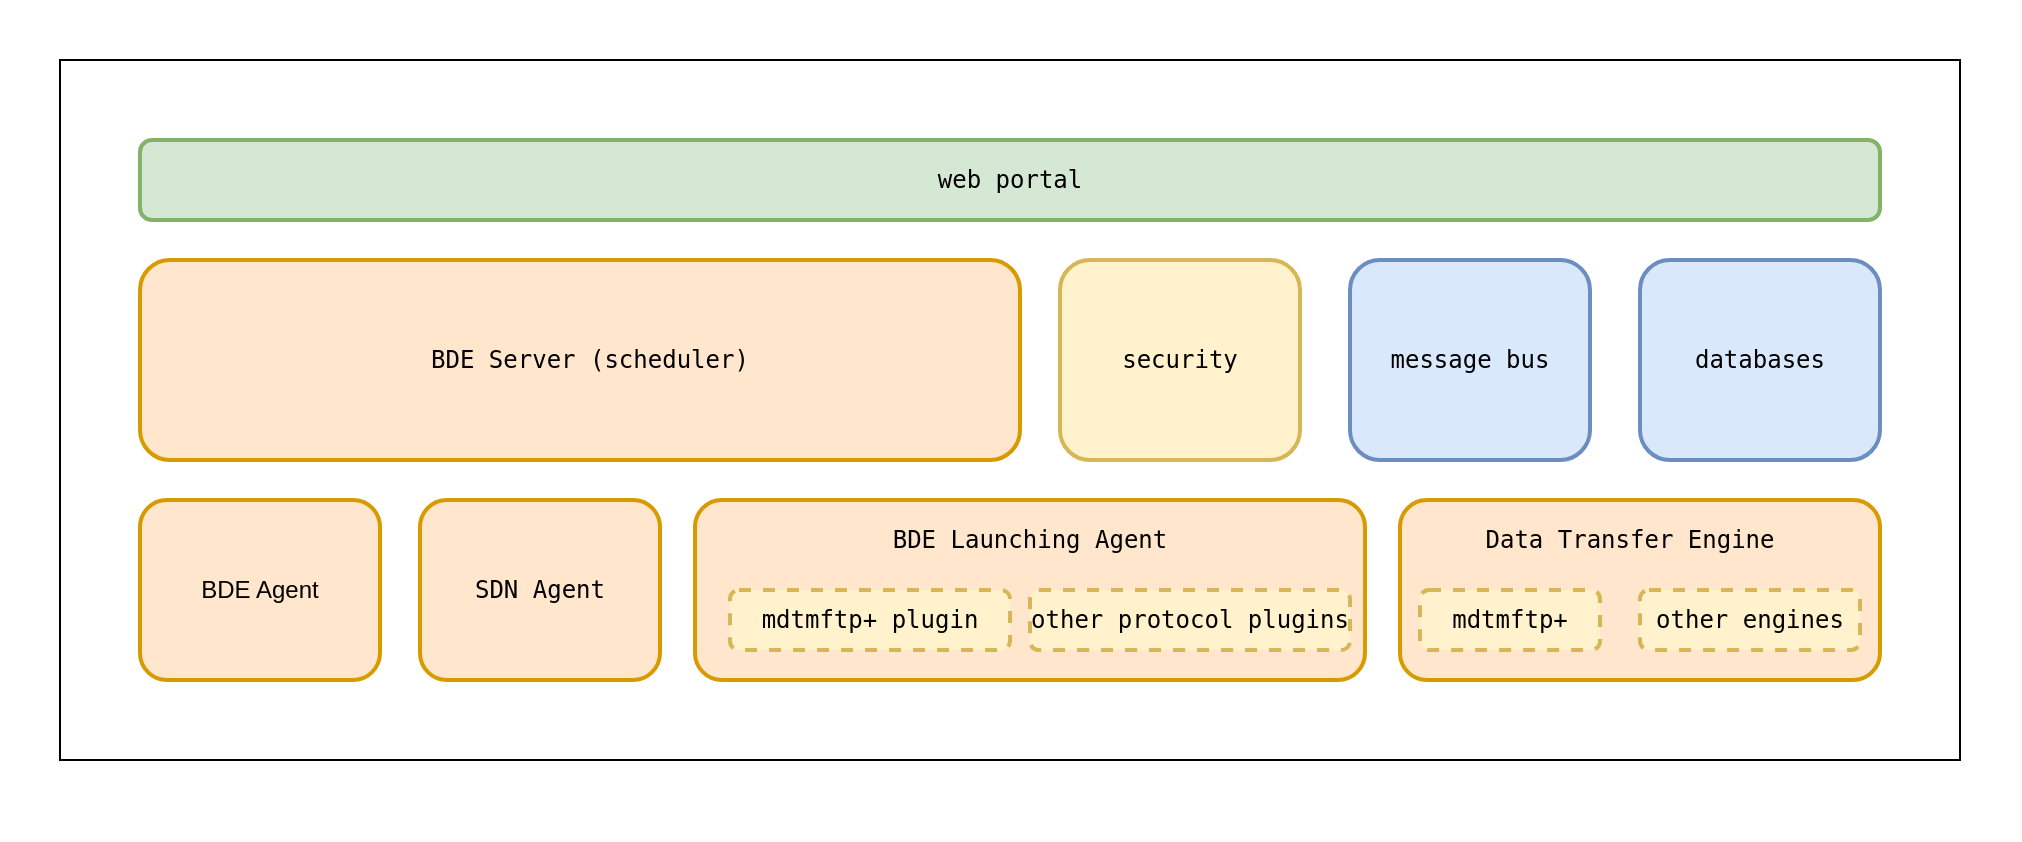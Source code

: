 <mxfile version="11.0.5" type="device"><diagram id="7UvtWV3lcmSk8xgVjy3g" name="Page-1"><mxGraphModel dx="1422" dy="778" grid="1" gridSize="10" guides="1" tooltips="1" connect="1" arrows="1" fold="1" page="1" pageScale="1" pageWidth="850" pageHeight="1100" math="0" shadow="0"><root><mxCell id="0"/><mxCell id="1" parent="0"/><mxCell id="mh2c3fMN7pglYlVILxiK-1" value="" style="rounded=0;whiteSpace=wrap;html=1;strokeColor=none;" parent="1" vertex="1"><mxGeometry x="20" y="20" width="1010" height="420" as="geometry"/></mxCell><mxCell id="mh2c3fMN7pglYlVILxiK-2" value="" style="rounded=0;whiteSpace=wrap;html=1;shadow=0;comic=0;glass=0;" parent="1" vertex="1"><mxGeometry x="50" y="50" width="950" height="350" as="geometry"/></mxCell><mxCell id="mh2c3fMN7pglYlVILxiK-3" value="&lt;pre&gt;web portal&lt;/pre&gt;" style="rounded=1;whiteSpace=wrap;html=1;strokeColor=#82b366;strokeWidth=2;fillColor=#d5e8d4;" parent="1" vertex="1"><mxGeometry x="90" y="90" width="870" height="40" as="geometry"/></mxCell><mxCell id="mh2c3fMN7pglYlVILxiK-4" value="&lt;pre&gt;&lt;br&gt;&lt;/pre&gt;" style="rounded=1;whiteSpace=wrap;html=1;strokeColor=#d79b00;strokeWidth=2;fillColor=#ffe6cc;" parent="1" vertex="1"><mxGeometry x="90" y="150" width="440" height="100" as="geometry"/></mxCell><mxCell id="mh2c3fMN7pglYlVILxiK-5" value="&lt;pre&gt;BDE Server (scheduler)&lt;/pre&gt;" style="text;html=1;strokeColor=none;fillColor=none;align=center;verticalAlign=middle;whiteSpace=wrap;rounded=0;" parent="1" vertex="1"><mxGeometry x="220" y="190" width="190" height="20" as="geometry"/></mxCell><mxCell id="mh2c3fMN7pglYlVILxiK-6" value="&lt;pre&gt;security&lt;/pre&gt;" style="rounded=1;whiteSpace=wrap;html=1;strokeColor=#d6b656;strokeWidth=2;fillColor=#fff2cc;" parent="1" vertex="1"><mxGeometry x="550" y="150" width="120" height="100" as="geometry"/></mxCell><mxCell id="mh2c3fMN7pglYlVILxiK-9" value="&lt;pre&gt;message bus&lt;/pre&gt;" style="rounded=1;whiteSpace=wrap;html=1;strokeColor=#6c8ebf;strokeWidth=2;fillColor=#dae8fc;" parent="1" vertex="1"><mxGeometry x="695" y="150" width="120" height="100" as="geometry"/></mxCell><mxCell id="mh2c3fMN7pglYlVILxiK-10" value="&lt;pre&gt;databases&lt;/pre&gt;" style="rounded=1;whiteSpace=wrap;html=1;strokeColor=#6c8ebf;strokeWidth=2;fillColor=#dae8fc;" parent="1" vertex="1"><mxGeometry x="840" y="150" width="120" height="100" as="geometry"/></mxCell><mxCell id="mh2c3fMN7pglYlVILxiK-11" value="BDE Agent" style="rounded=1;whiteSpace=wrap;html=1;strokeColor=#d79b00;strokeWidth=2;fillColor=#ffe6cc;" parent="1" vertex="1"><mxGeometry x="90" y="270" width="120" height="90" as="geometry"/></mxCell><mxCell id="mh2c3fMN7pglYlVILxiK-12" value="&lt;pre&gt;SDN Agent&lt;/pre&gt;" style="rounded=1;whiteSpace=wrap;html=1;strokeColor=#d79b00;strokeWidth=2;fillColor=#ffe6cc;" parent="1" vertex="1"><mxGeometry x="230" y="270" width="120" height="90" as="geometry"/></mxCell><mxCell id="mh2c3fMN7pglYlVILxiK-13" value="" style="rounded=1;whiteSpace=wrap;html=1;strokeColor=#d79b00;strokeWidth=2;fillColor=#ffe6cc;" parent="1" vertex="1"><mxGeometry x="367.5" y="270" width="335" height="90" as="geometry"/></mxCell><mxCell id="mh2c3fMN7pglYlVILxiK-14" value="&lt;pre&gt;mdtmftp+ plugin&lt;/pre&gt;" style="rounded=1;whiteSpace=wrap;html=1;strokeColor=#d6b656;strokeWidth=2;fillColor=#fff2cc;dashed=1;" parent="1" vertex="1"><mxGeometry x="385" y="315" width="140" height="30" as="geometry"/></mxCell><mxCell id="mh2c3fMN7pglYlVILxiK-16" value="&lt;pre&gt;other protocol plugins&lt;/pre&gt;" style="rounded=1;whiteSpace=wrap;html=1;strokeColor=#d6b656;strokeWidth=2;fillColor=#fff2cc;dashed=1;" parent="1" vertex="1"><mxGeometry x="535" y="315" width="160" height="30" as="geometry"/></mxCell><mxCell id="mh2c3fMN7pglYlVILxiK-17" value="&lt;pre&gt;BDE Launching Agent&lt;/pre&gt;" style="text;html=1;strokeColor=none;fillColor=none;align=center;verticalAlign=middle;whiteSpace=wrap;rounded=0;dashed=1;" parent="1" vertex="1"><mxGeometry x="410" y="280" width="250" height="20" as="geometry"/></mxCell><mxCell id="fjLzWdcI08BCgBjWVWJR-1" value="" style="rounded=1;whiteSpace=wrap;html=1;fillColor=#ffe6cc;strokeColor=#d79b00;strokeWidth=2;" vertex="1" parent="1"><mxGeometry x="720" y="270" width="240" height="90" as="geometry"/></mxCell><mxCell id="fjLzWdcI08BCgBjWVWJR-2" value="&lt;pre&gt;Data Transfer Engine&lt;/pre&gt;" style="text;html=1;strokeColor=none;fillColor=none;align=center;verticalAlign=middle;whiteSpace=wrap;rounded=0;" vertex="1" parent="1"><mxGeometry x="750" y="280" width="170" height="20" as="geometry"/></mxCell><mxCell id="fjLzWdcI08BCgBjWVWJR-3" value="&lt;pre&gt;mdtmftp+&lt;/pre&gt;" style="rounded=1;whiteSpace=wrap;html=1;strokeWidth=2;fillColor=#fff2cc;strokeColor=#d6b656;dashed=1;" vertex="1" parent="1"><mxGeometry x="730" y="315" width="90" height="30" as="geometry"/></mxCell><mxCell id="fjLzWdcI08BCgBjWVWJR-5" value="&lt;pre&gt;other engines&lt;/pre&gt;" style="rounded=1;whiteSpace=wrap;html=1;strokeWidth=2;fillColor=#fff2cc;strokeColor=#d6b656;dashed=1;" vertex="1" parent="1"><mxGeometry x="840" y="315" width="110" height="30" as="geometry"/></mxCell></root></mxGraphModel></diagram></mxfile>
